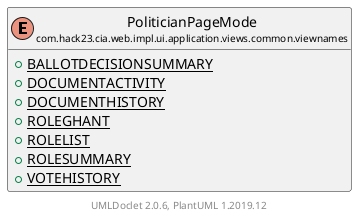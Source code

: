 @startuml
    set namespaceSeparator none
    hide empty fields
    hide empty methods

    enum "<size:14>PoliticianPageMode\n<size:10>com.hack23.cia.web.impl.ui.application.views.common.viewnames" as com.hack23.cia.web.impl.ui.application.views.common.viewnames.PoliticianPageMode [[PoliticianPageMode.html]] {
        {static} +BALLOTDECISIONSUMMARY
        {static} +DOCUMENTACTIVITY
        {static} +DOCUMENTHISTORY
        {static} +ROLEGHANT
        {static} +ROLELIST
        {static} +ROLESUMMARY
        {static} +VOTEHISTORY
    }

    center footer UMLDoclet 2.0.6, PlantUML 1.2019.12
@enduml
